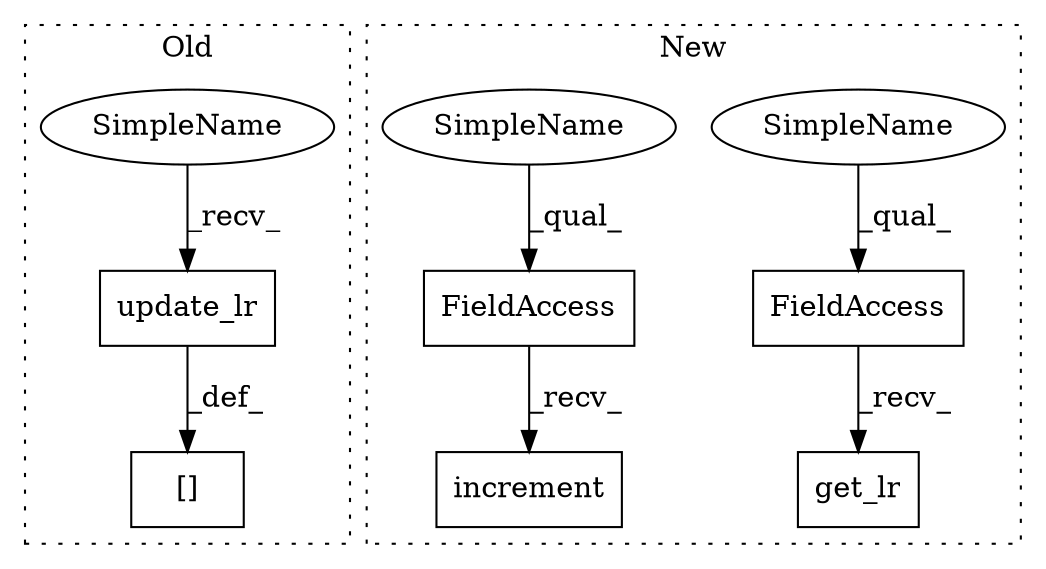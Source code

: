 digraph G {
subgraph cluster0 {
1 [label="update_lr" a="32" s="3691,3706" l="10,1" shape="box"];
6 [label="[]" a="2" s="4157,4173" l="13,1" shape="box"];
7 [label="SimpleName" a="42" s="3686" l="4" shape="ellipse"];
label = "Old";
style="dotted";
}
subgraph cluster1 {
2 [label="get_lr" a="32" s="4438" l="8" shape="box"];
3 [label="FieldAccess" a="22" s="4423" l="14" shape="box"];
4 [label="FieldAccess" a="22" s="4382" l="14" shape="box"];
5 [label="increment" a="32" s="4397,4412" l="10,1" shape="box"];
8 [label="SimpleName" a="42" s="4423" l="4" shape="ellipse"];
9 [label="SimpleName" a="42" s="4382" l="4" shape="ellipse"];
label = "New";
style="dotted";
}
1 -> 6 [label="_def_"];
3 -> 2 [label="_recv_"];
4 -> 5 [label="_recv_"];
7 -> 1 [label="_recv_"];
8 -> 3 [label="_qual_"];
9 -> 4 [label="_qual_"];
}